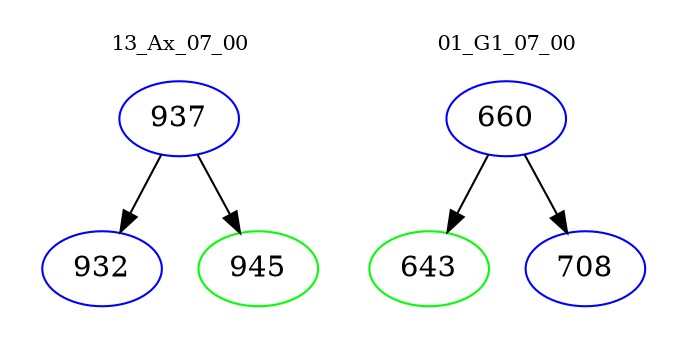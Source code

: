 digraph{
subgraph cluster_0 {
color = white
label = "13_Ax_07_00";
fontsize=10;
T0_937 [label="937", color="blue"]
T0_937 -> T0_932 [color="black"]
T0_932 [label="932", color="blue"]
T0_937 -> T0_945 [color="black"]
T0_945 [label="945", color="green"]
}
subgraph cluster_1 {
color = white
label = "01_G1_07_00";
fontsize=10;
T1_660 [label="660", color="blue"]
T1_660 -> T1_643 [color="black"]
T1_643 [label="643", color="green"]
T1_660 -> T1_708 [color="black"]
T1_708 [label="708", color="blue"]
}
}
